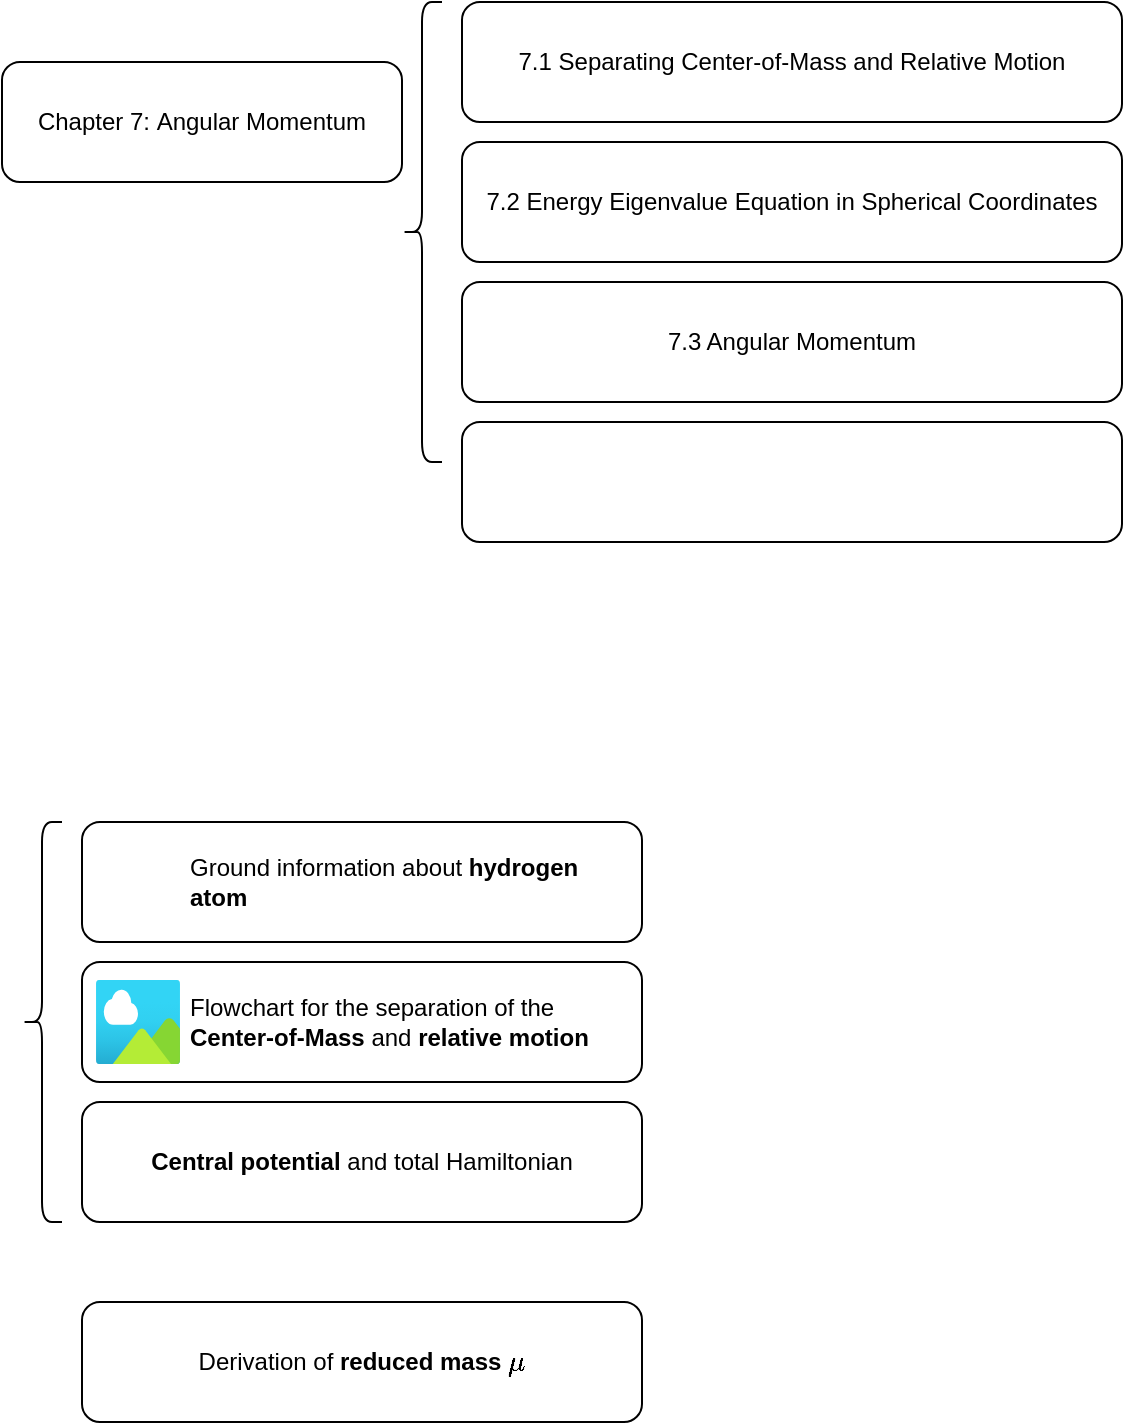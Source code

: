 <mxfile version="15.9.4" type="github"><diagram id="Hgg3vdhVdP1kn9C0DQp8" name="Page-1"><mxGraphModel dx="783" dy="1634" grid="1" gridSize="10" guides="1" tooltips="1" connect="1" arrows="1" fold="1" page="1" pageScale="1" pageWidth="850" pageHeight="1100" math="1" shadow="0"><root><mxCell id="0"/><mxCell id="1" parent="0"/><mxCell id="kHh_Ge35Ge8q0GBCM7gH-1" value="Chapter 7:&amp;nbsp;Angular Momentum" style="rounded=1;whiteSpace=wrap;html=1;" vertex="1" parent="1"><mxGeometry x="80" y="-340" width="200" height="60" as="geometry"/></mxCell><mxCell id="kHh_Ge35Ge8q0GBCM7gH-2" value="" style="shape=curlyBracket;whiteSpace=wrap;html=1;rounded=1;" vertex="1" parent="1"><mxGeometry x="280" y="-370" width="20" height="230" as="geometry"/></mxCell><mxCell id="kHh_Ge35Ge8q0GBCM7gH-3" value="7.1 Separating Center-of-Mass and Relative Motion" style="rounded=1;whiteSpace=wrap;html=1;" vertex="1" parent="1"><mxGeometry x="310" y="-370" width="330" height="60" as="geometry"/></mxCell><mxCell id="kHh_Ge35Ge8q0GBCM7gH-4" value="7.2 Energy Eigenvalue Equation in Spherical Coordinates" style="rounded=1;whiteSpace=wrap;html=1;" vertex="1" parent="1"><mxGeometry x="310" y="-300" width="330" height="60" as="geometry"/></mxCell><mxCell id="kHh_Ge35Ge8q0GBCM7gH-5" value="7.3 Angular Momentum" style="rounded=1;whiteSpace=wrap;html=1;" vertex="1" parent="1"><mxGeometry x="310" y="-230" width="330" height="60" as="geometry"/></mxCell><mxCell id="kHh_Ge35Ge8q0GBCM7gH-6" value="" style="rounded=1;whiteSpace=wrap;html=1;" vertex="1" parent="1"><mxGeometry x="310" y="-160" width="330" height="60" as="geometry"/></mxCell><mxCell id="kHh_Ge35Ge8q0GBCM7gH-7" value="&lt;b&gt;Central potential &lt;/b&gt;and total Hamiltonian" style="rounded=1;whiteSpace=wrap;html=1;" vertex="1" parent="1"><mxGeometry x="120" y="180" width="280" height="60" as="geometry"/></mxCell><mxCell id="kHh_Ge35Ge8q0GBCM7gH-12" value="Flowchart for the separation of the &lt;b&gt;Center-of-Mass&lt;/b&gt; and &lt;b&gt;relative motion&lt;/b&gt;" style="label;whiteSpace=wrap;html=1;image=img/lib/azure2/general/Image.svg;fontStyle=0;align=left;" vertex="1" parent="1"><mxGeometry x="120" y="110" width="280" height="60" as="geometry"/></mxCell><mxCell id="kHh_Ge35Ge8q0GBCM7gH-19" value="&lt;span style=&quot;font-weight: normal&quot;&gt;Ground information about &lt;/span&gt;hydrogen atom" style="label;whiteSpace=wrap;html=1;image=https://cdn0.iconfinder.com/data/icons/simple-lines-filled/32/10_Menu_List_Text_Line_Item_Bullet_Paragraph-128.png;" vertex="1" parent="1"><mxGeometry x="120" y="40" width="280" height="60" as="geometry"/></mxCell><mxCell id="kHh_Ge35Ge8q0GBCM7gH-20" value="" style="shape=curlyBracket;whiteSpace=wrap;html=1;rounded=1;" vertex="1" parent="1"><mxGeometry x="90" y="40" width="20" height="200" as="geometry"/></mxCell><mxCell id="kHh_Ge35Ge8q0GBCM7gH-21" value="Derivation of &lt;b&gt;reduced mass&lt;/b&gt; \(\mu\)" style="rounded=1;whiteSpace=wrap;html=1;" vertex="1" parent="1"><mxGeometry x="120" y="280" width="280" height="60" as="geometry"/></mxCell></root></mxGraphModel></diagram></mxfile>